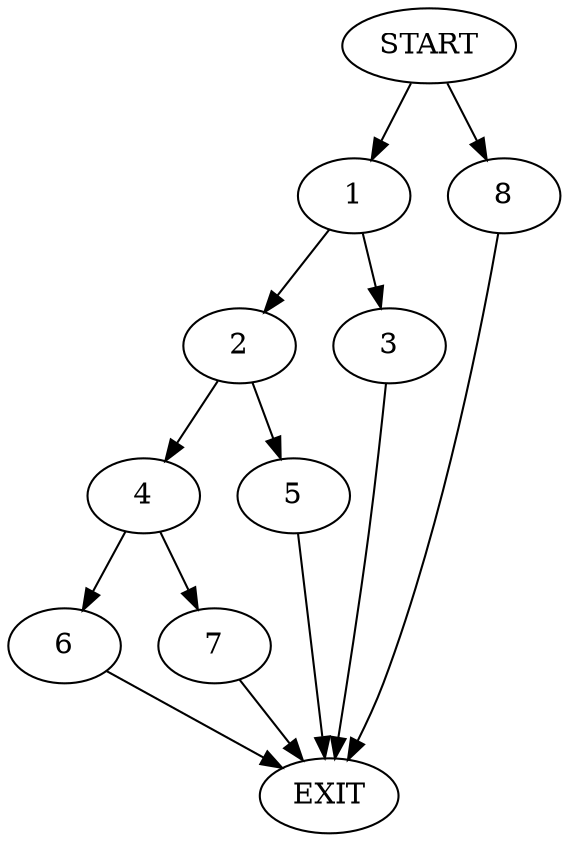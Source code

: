 digraph {
0 [label="START"]
9 [label="EXIT"]
0 -> 1
1 -> 2
1 -> 3
3 -> 9
2 -> 4
2 -> 5
5 -> 9
4 -> 6
4 -> 7
6 -> 9
7 -> 9
0 -> 8
8 -> 9
}
